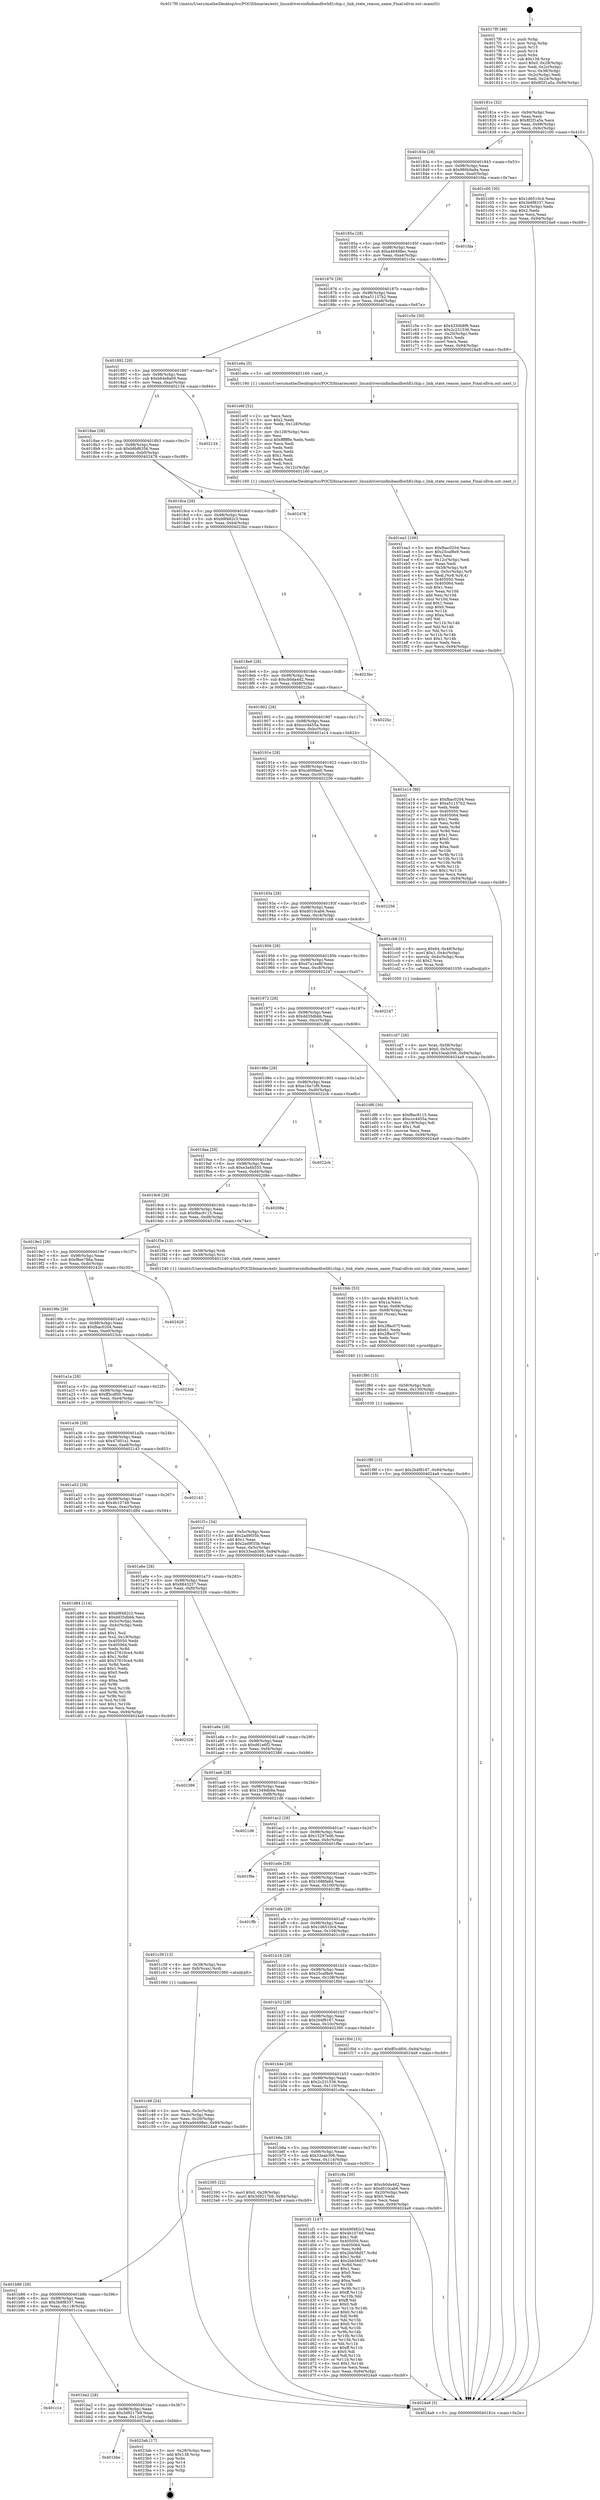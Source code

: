 digraph "0x4017f0" {
  label = "0x4017f0 (/mnt/c/Users/mathe/Desktop/tcc/POCII/binaries/extr_linuxdriversinfinibandhwhfi1chip.c_link_state_reason_name_Final-ollvm.out::main(0))"
  labelloc = "t"
  node[shape=record]

  Entry [label="",width=0.3,height=0.3,shape=circle,fillcolor=black,style=filled]
  "0x40181e" [label="{
     0x40181e [32]\l
     | [instrs]\l
     &nbsp;&nbsp;0x40181e \<+6\>: mov -0x94(%rbp),%eax\l
     &nbsp;&nbsp;0x401824 \<+2\>: mov %eax,%ecx\l
     &nbsp;&nbsp;0x401826 \<+6\>: sub $0x8f2f1a5a,%ecx\l
     &nbsp;&nbsp;0x40182c \<+6\>: mov %eax,-0x98(%rbp)\l
     &nbsp;&nbsp;0x401832 \<+6\>: mov %ecx,-0x9c(%rbp)\l
     &nbsp;&nbsp;0x401838 \<+6\>: je 0000000000401c00 \<main+0x410\>\l
  }"]
  "0x401c00" [label="{
     0x401c00 [30]\l
     | [instrs]\l
     &nbsp;&nbsp;0x401c00 \<+5\>: mov $0x1d6510c4,%eax\l
     &nbsp;&nbsp;0x401c05 \<+5\>: mov $0x3b6f8337,%ecx\l
     &nbsp;&nbsp;0x401c0a \<+3\>: mov -0x24(%rbp),%edx\l
     &nbsp;&nbsp;0x401c0d \<+3\>: cmp $0x2,%edx\l
     &nbsp;&nbsp;0x401c10 \<+3\>: cmovne %ecx,%eax\l
     &nbsp;&nbsp;0x401c13 \<+6\>: mov %eax,-0x94(%rbp)\l
     &nbsp;&nbsp;0x401c19 \<+5\>: jmp 00000000004024a9 \<main+0xcb9\>\l
  }"]
  "0x40183e" [label="{
     0x40183e [28]\l
     | [instrs]\l
     &nbsp;&nbsp;0x40183e \<+5\>: jmp 0000000000401843 \<main+0x53\>\l
     &nbsp;&nbsp;0x401843 \<+6\>: mov -0x98(%rbp),%eax\l
     &nbsp;&nbsp;0x401849 \<+5\>: sub $0x980b9a9a,%eax\l
     &nbsp;&nbsp;0x40184e \<+6\>: mov %eax,-0xa0(%rbp)\l
     &nbsp;&nbsp;0x401854 \<+6\>: je 0000000000401fda \<main+0x7ea\>\l
  }"]
  "0x4024a9" [label="{
     0x4024a9 [5]\l
     | [instrs]\l
     &nbsp;&nbsp;0x4024a9 \<+5\>: jmp 000000000040181e \<main+0x2e\>\l
  }"]
  "0x4017f0" [label="{
     0x4017f0 [46]\l
     | [instrs]\l
     &nbsp;&nbsp;0x4017f0 \<+1\>: push %rbp\l
     &nbsp;&nbsp;0x4017f1 \<+3\>: mov %rsp,%rbp\l
     &nbsp;&nbsp;0x4017f4 \<+2\>: push %r15\l
     &nbsp;&nbsp;0x4017f6 \<+2\>: push %r14\l
     &nbsp;&nbsp;0x4017f8 \<+1\>: push %rbx\l
     &nbsp;&nbsp;0x4017f9 \<+7\>: sub $0x138,%rsp\l
     &nbsp;&nbsp;0x401800 \<+7\>: movl $0x0,-0x28(%rbp)\l
     &nbsp;&nbsp;0x401807 \<+3\>: mov %edi,-0x2c(%rbp)\l
     &nbsp;&nbsp;0x40180a \<+4\>: mov %rsi,-0x38(%rbp)\l
     &nbsp;&nbsp;0x40180e \<+3\>: mov -0x2c(%rbp),%edi\l
     &nbsp;&nbsp;0x401811 \<+3\>: mov %edi,-0x24(%rbp)\l
     &nbsp;&nbsp;0x401814 \<+10\>: movl $0x8f2f1a5a,-0x94(%rbp)\l
  }"]
  Exit [label="",width=0.3,height=0.3,shape=circle,fillcolor=black,style=filled,peripheries=2]
  "0x401fda" [label="{
     0x401fda\l
  }", style=dashed]
  "0x40185a" [label="{
     0x40185a [28]\l
     | [instrs]\l
     &nbsp;&nbsp;0x40185a \<+5\>: jmp 000000000040185f \<main+0x6f\>\l
     &nbsp;&nbsp;0x40185f \<+6\>: mov -0x98(%rbp),%eax\l
     &nbsp;&nbsp;0x401865 \<+5\>: sub $0xa46498ec,%eax\l
     &nbsp;&nbsp;0x40186a \<+6\>: mov %eax,-0xa4(%rbp)\l
     &nbsp;&nbsp;0x401870 \<+6\>: je 0000000000401c5e \<main+0x46e\>\l
  }"]
  "0x401bbe" [label="{
     0x401bbe\l
  }", style=dashed]
  "0x401c5e" [label="{
     0x401c5e [30]\l
     | [instrs]\l
     &nbsp;&nbsp;0x401c5e \<+5\>: mov $0x4330b8f9,%eax\l
     &nbsp;&nbsp;0x401c63 \<+5\>: mov $0x2c231536,%ecx\l
     &nbsp;&nbsp;0x401c68 \<+3\>: mov -0x20(%rbp),%edx\l
     &nbsp;&nbsp;0x401c6b \<+3\>: cmp $0x1,%edx\l
     &nbsp;&nbsp;0x401c6e \<+3\>: cmovl %ecx,%eax\l
     &nbsp;&nbsp;0x401c71 \<+6\>: mov %eax,-0x94(%rbp)\l
     &nbsp;&nbsp;0x401c77 \<+5\>: jmp 00000000004024a9 \<main+0xcb9\>\l
  }"]
  "0x401876" [label="{
     0x401876 [28]\l
     | [instrs]\l
     &nbsp;&nbsp;0x401876 \<+5\>: jmp 000000000040187b \<main+0x8b\>\l
     &nbsp;&nbsp;0x40187b \<+6\>: mov -0x98(%rbp),%eax\l
     &nbsp;&nbsp;0x401881 \<+5\>: sub $0xa51157b2,%eax\l
     &nbsp;&nbsp;0x401886 \<+6\>: mov %eax,-0xa8(%rbp)\l
     &nbsp;&nbsp;0x40188c \<+6\>: je 0000000000401e6a \<main+0x67a\>\l
  }"]
  "0x4023ab" [label="{
     0x4023ab [17]\l
     | [instrs]\l
     &nbsp;&nbsp;0x4023ab \<+3\>: mov -0x28(%rbp),%eax\l
     &nbsp;&nbsp;0x4023ae \<+7\>: add $0x138,%rsp\l
     &nbsp;&nbsp;0x4023b5 \<+1\>: pop %rbx\l
     &nbsp;&nbsp;0x4023b6 \<+2\>: pop %r14\l
     &nbsp;&nbsp;0x4023b8 \<+2\>: pop %r15\l
     &nbsp;&nbsp;0x4023ba \<+1\>: pop %rbp\l
     &nbsp;&nbsp;0x4023bb \<+1\>: ret\l
  }"]
  "0x401e6a" [label="{
     0x401e6a [5]\l
     | [instrs]\l
     &nbsp;&nbsp;0x401e6a \<+5\>: call 0000000000401160 \<next_i\>\l
     | [calls]\l
     &nbsp;&nbsp;0x401160 \{1\} (/mnt/c/Users/mathe/Desktop/tcc/POCII/binaries/extr_linuxdriversinfinibandhwhfi1chip.c_link_state_reason_name_Final-ollvm.out::next_i)\l
  }"]
  "0x401892" [label="{
     0x401892 [28]\l
     | [instrs]\l
     &nbsp;&nbsp;0x401892 \<+5\>: jmp 0000000000401897 \<main+0xa7\>\l
     &nbsp;&nbsp;0x401897 \<+6\>: mov -0x98(%rbp),%eax\l
     &nbsp;&nbsp;0x40189d \<+5\>: sub $0xb84e8a09,%eax\l
     &nbsp;&nbsp;0x4018a2 \<+6\>: mov %eax,-0xac(%rbp)\l
     &nbsp;&nbsp;0x4018a8 \<+6\>: je 0000000000402134 \<main+0x944\>\l
  }"]
  "0x401ba2" [label="{
     0x401ba2 [28]\l
     | [instrs]\l
     &nbsp;&nbsp;0x401ba2 \<+5\>: jmp 0000000000401ba7 \<main+0x3b7\>\l
     &nbsp;&nbsp;0x401ba7 \<+6\>: mov -0x98(%rbp),%eax\l
     &nbsp;&nbsp;0x401bad \<+5\>: sub $0x3d9217b9,%eax\l
     &nbsp;&nbsp;0x401bb2 \<+6\>: mov %eax,-0x11c(%rbp)\l
     &nbsp;&nbsp;0x401bb8 \<+6\>: je 00000000004023ab \<main+0xbbb\>\l
  }"]
  "0x402134" [label="{
     0x402134\l
  }", style=dashed]
  "0x4018ae" [label="{
     0x4018ae [28]\l
     | [instrs]\l
     &nbsp;&nbsp;0x4018ae \<+5\>: jmp 00000000004018b3 \<main+0xc3\>\l
     &nbsp;&nbsp;0x4018b3 \<+6\>: mov -0x98(%rbp),%eax\l
     &nbsp;&nbsp;0x4018b9 \<+5\>: sub $0xb8bf6356,%eax\l
     &nbsp;&nbsp;0x4018be \<+6\>: mov %eax,-0xb0(%rbp)\l
     &nbsp;&nbsp;0x4018c4 \<+6\>: je 0000000000402478 \<main+0xc88\>\l
  }"]
  "0x401c1e" [label="{
     0x401c1e\l
  }", style=dashed]
  "0x402478" [label="{
     0x402478\l
  }", style=dashed]
  "0x4018ca" [label="{
     0x4018ca [28]\l
     | [instrs]\l
     &nbsp;&nbsp;0x4018ca \<+5\>: jmp 00000000004018cf \<main+0xdf\>\l
     &nbsp;&nbsp;0x4018cf \<+6\>: mov -0x98(%rbp),%eax\l
     &nbsp;&nbsp;0x4018d5 \<+5\>: sub $0xb9f482c3,%eax\l
     &nbsp;&nbsp;0x4018da \<+6\>: mov %eax,-0xb4(%rbp)\l
     &nbsp;&nbsp;0x4018e0 \<+6\>: je 00000000004023bc \<main+0xbcc\>\l
  }"]
  "0x401f8f" [label="{
     0x401f8f [15]\l
     | [instrs]\l
     &nbsp;&nbsp;0x401f8f \<+10\>: movl $0x2b4f9167,-0x94(%rbp)\l
     &nbsp;&nbsp;0x401f99 \<+5\>: jmp 00000000004024a9 \<main+0xcb9\>\l
  }"]
  "0x4023bc" [label="{
     0x4023bc\l
  }", style=dashed]
  "0x4018e6" [label="{
     0x4018e6 [28]\l
     | [instrs]\l
     &nbsp;&nbsp;0x4018e6 \<+5\>: jmp 00000000004018eb \<main+0xfb\>\l
     &nbsp;&nbsp;0x4018eb \<+6\>: mov -0x98(%rbp),%eax\l
     &nbsp;&nbsp;0x4018f1 \<+5\>: sub $0xcb0da4d2,%eax\l
     &nbsp;&nbsp;0x4018f6 \<+6\>: mov %eax,-0xb8(%rbp)\l
     &nbsp;&nbsp;0x4018fc \<+6\>: je 00000000004022bc \<main+0xacc\>\l
  }"]
  "0x401f80" [label="{
     0x401f80 [15]\l
     | [instrs]\l
     &nbsp;&nbsp;0x401f80 \<+4\>: mov -0x58(%rbp),%rdi\l
     &nbsp;&nbsp;0x401f84 \<+6\>: mov %eax,-0x130(%rbp)\l
     &nbsp;&nbsp;0x401f8a \<+5\>: call 0000000000401030 \<free@plt\>\l
     | [calls]\l
     &nbsp;&nbsp;0x401030 \{1\} (unknown)\l
  }"]
  "0x4022bc" [label="{
     0x4022bc\l
  }", style=dashed]
  "0x401902" [label="{
     0x401902 [28]\l
     | [instrs]\l
     &nbsp;&nbsp;0x401902 \<+5\>: jmp 0000000000401907 \<main+0x117\>\l
     &nbsp;&nbsp;0x401907 \<+6\>: mov -0x98(%rbp),%eax\l
     &nbsp;&nbsp;0x40190d \<+5\>: sub $0xccc4455a,%eax\l
     &nbsp;&nbsp;0x401912 \<+6\>: mov %eax,-0xbc(%rbp)\l
     &nbsp;&nbsp;0x401918 \<+6\>: je 0000000000401e14 \<main+0x624\>\l
  }"]
  "0x401f4b" [label="{
     0x401f4b [53]\l
     | [instrs]\l
     &nbsp;&nbsp;0x401f4b \<+10\>: movabs $0x40311e,%rdi\l
     &nbsp;&nbsp;0x401f55 \<+5\>: mov $0x1a,%ecx\l
     &nbsp;&nbsp;0x401f5a \<+4\>: mov %rax,-0x68(%rbp)\l
     &nbsp;&nbsp;0x401f5e \<+4\>: mov -0x68(%rbp),%rax\l
     &nbsp;&nbsp;0x401f62 \<+3\>: movsbl (%rax),%eax\l
     &nbsp;&nbsp;0x401f65 \<+1\>: cltd\l
     &nbsp;&nbsp;0x401f66 \<+2\>: idiv %ecx\l
     &nbsp;&nbsp;0x401f68 \<+6\>: add $0x2ffac07f,%edx\l
     &nbsp;&nbsp;0x401f6e \<+3\>: add $0x61,%edx\l
     &nbsp;&nbsp;0x401f71 \<+6\>: sub $0x2ffac07f,%edx\l
     &nbsp;&nbsp;0x401f77 \<+2\>: mov %edx,%esi\l
     &nbsp;&nbsp;0x401f79 \<+2\>: mov $0x0,%al\l
     &nbsp;&nbsp;0x401f7b \<+5\>: call 0000000000401040 \<printf@plt\>\l
     | [calls]\l
     &nbsp;&nbsp;0x401040 \{1\} (unknown)\l
  }"]
  "0x401e14" [label="{
     0x401e14 [86]\l
     | [instrs]\l
     &nbsp;&nbsp;0x401e14 \<+5\>: mov $0xfbac0204,%eax\l
     &nbsp;&nbsp;0x401e19 \<+5\>: mov $0xa51157b2,%ecx\l
     &nbsp;&nbsp;0x401e1e \<+2\>: xor %edx,%edx\l
     &nbsp;&nbsp;0x401e20 \<+7\>: mov 0x405050,%esi\l
     &nbsp;&nbsp;0x401e27 \<+7\>: mov 0x405064,%edi\l
     &nbsp;&nbsp;0x401e2e \<+3\>: sub $0x1,%edx\l
     &nbsp;&nbsp;0x401e31 \<+3\>: mov %esi,%r8d\l
     &nbsp;&nbsp;0x401e34 \<+3\>: add %edx,%r8d\l
     &nbsp;&nbsp;0x401e37 \<+4\>: imul %r8d,%esi\l
     &nbsp;&nbsp;0x401e3b \<+3\>: and $0x1,%esi\l
     &nbsp;&nbsp;0x401e3e \<+3\>: cmp $0x0,%esi\l
     &nbsp;&nbsp;0x401e41 \<+4\>: sete %r9b\l
     &nbsp;&nbsp;0x401e45 \<+3\>: cmp $0xa,%edi\l
     &nbsp;&nbsp;0x401e48 \<+4\>: setl %r10b\l
     &nbsp;&nbsp;0x401e4c \<+3\>: mov %r9b,%r11b\l
     &nbsp;&nbsp;0x401e4f \<+3\>: and %r10b,%r11b\l
     &nbsp;&nbsp;0x401e52 \<+3\>: xor %r10b,%r9b\l
     &nbsp;&nbsp;0x401e55 \<+3\>: or %r9b,%r11b\l
     &nbsp;&nbsp;0x401e58 \<+4\>: test $0x1,%r11b\l
     &nbsp;&nbsp;0x401e5c \<+3\>: cmovne %ecx,%eax\l
     &nbsp;&nbsp;0x401e5f \<+6\>: mov %eax,-0x94(%rbp)\l
     &nbsp;&nbsp;0x401e65 \<+5\>: jmp 00000000004024a9 \<main+0xcb9\>\l
  }"]
  "0x40191e" [label="{
     0x40191e [28]\l
     | [instrs]\l
     &nbsp;&nbsp;0x40191e \<+5\>: jmp 0000000000401923 \<main+0x133\>\l
     &nbsp;&nbsp;0x401923 \<+6\>: mov -0x98(%rbp),%eax\l
     &nbsp;&nbsp;0x401929 \<+5\>: sub $0xcd09fae0,%eax\l
     &nbsp;&nbsp;0x40192e \<+6\>: mov %eax,-0xc0(%rbp)\l
     &nbsp;&nbsp;0x401934 \<+6\>: je 0000000000402256 \<main+0xa66\>\l
  }"]
  "0x401ea3" [label="{
     0x401ea3 [106]\l
     | [instrs]\l
     &nbsp;&nbsp;0x401ea3 \<+5\>: mov $0xfbac0204,%ecx\l
     &nbsp;&nbsp;0x401ea8 \<+5\>: mov $0x25caf8e9,%edx\l
     &nbsp;&nbsp;0x401ead \<+2\>: xor %esi,%esi\l
     &nbsp;&nbsp;0x401eaf \<+6\>: mov -0x12c(%rbp),%edi\l
     &nbsp;&nbsp;0x401eb5 \<+3\>: imul %eax,%edi\l
     &nbsp;&nbsp;0x401eb8 \<+4\>: mov -0x58(%rbp),%r8\l
     &nbsp;&nbsp;0x401ebc \<+4\>: movslq -0x5c(%rbp),%r9\l
     &nbsp;&nbsp;0x401ec0 \<+4\>: mov %edi,(%r8,%r9,4)\l
     &nbsp;&nbsp;0x401ec4 \<+7\>: mov 0x405050,%eax\l
     &nbsp;&nbsp;0x401ecb \<+7\>: mov 0x405064,%edi\l
     &nbsp;&nbsp;0x401ed2 \<+3\>: sub $0x1,%esi\l
     &nbsp;&nbsp;0x401ed5 \<+3\>: mov %eax,%r10d\l
     &nbsp;&nbsp;0x401ed8 \<+3\>: add %esi,%r10d\l
     &nbsp;&nbsp;0x401edb \<+4\>: imul %r10d,%eax\l
     &nbsp;&nbsp;0x401edf \<+3\>: and $0x1,%eax\l
     &nbsp;&nbsp;0x401ee2 \<+3\>: cmp $0x0,%eax\l
     &nbsp;&nbsp;0x401ee5 \<+4\>: sete %r11b\l
     &nbsp;&nbsp;0x401ee9 \<+3\>: cmp $0xa,%edi\l
     &nbsp;&nbsp;0x401eec \<+3\>: setl %bl\l
     &nbsp;&nbsp;0x401eef \<+3\>: mov %r11b,%r14b\l
     &nbsp;&nbsp;0x401ef2 \<+3\>: and %bl,%r14b\l
     &nbsp;&nbsp;0x401ef5 \<+3\>: xor %bl,%r11b\l
     &nbsp;&nbsp;0x401ef8 \<+3\>: or %r11b,%r14b\l
     &nbsp;&nbsp;0x401efb \<+4\>: test $0x1,%r14b\l
     &nbsp;&nbsp;0x401eff \<+3\>: cmovne %edx,%ecx\l
     &nbsp;&nbsp;0x401f02 \<+6\>: mov %ecx,-0x94(%rbp)\l
     &nbsp;&nbsp;0x401f08 \<+5\>: jmp 00000000004024a9 \<main+0xcb9\>\l
  }"]
  "0x402256" [label="{
     0x402256\l
  }", style=dashed]
  "0x40193a" [label="{
     0x40193a [28]\l
     | [instrs]\l
     &nbsp;&nbsp;0x40193a \<+5\>: jmp 000000000040193f \<main+0x14f\>\l
     &nbsp;&nbsp;0x40193f \<+6\>: mov -0x98(%rbp),%eax\l
     &nbsp;&nbsp;0x401945 \<+5\>: sub $0xd010cab6,%eax\l
     &nbsp;&nbsp;0x40194a \<+6\>: mov %eax,-0xc4(%rbp)\l
     &nbsp;&nbsp;0x401950 \<+6\>: je 0000000000401cb8 \<main+0x4c8\>\l
  }"]
  "0x401e6f" [label="{
     0x401e6f [52]\l
     | [instrs]\l
     &nbsp;&nbsp;0x401e6f \<+2\>: xor %ecx,%ecx\l
     &nbsp;&nbsp;0x401e71 \<+5\>: mov $0x2,%edx\l
     &nbsp;&nbsp;0x401e76 \<+6\>: mov %edx,-0x128(%rbp)\l
     &nbsp;&nbsp;0x401e7c \<+1\>: cltd\l
     &nbsp;&nbsp;0x401e7d \<+6\>: mov -0x128(%rbp),%esi\l
     &nbsp;&nbsp;0x401e83 \<+2\>: idiv %esi\l
     &nbsp;&nbsp;0x401e85 \<+6\>: imul $0xfffffffe,%edx,%edx\l
     &nbsp;&nbsp;0x401e8b \<+2\>: mov %ecx,%edi\l
     &nbsp;&nbsp;0x401e8d \<+2\>: sub %edx,%edi\l
     &nbsp;&nbsp;0x401e8f \<+2\>: mov %ecx,%edx\l
     &nbsp;&nbsp;0x401e91 \<+3\>: sub $0x1,%edx\l
     &nbsp;&nbsp;0x401e94 \<+2\>: add %edx,%edi\l
     &nbsp;&nbsp;0x401e96 \<+2\>: sub %edi,%ecx\l
     &nbsp;&nbsp;0x401e98 \<+6\>: mov %ecx,-0x12c(%rbp)\l
     &nbsp;&nbsp;0x401e9e \<+5\>: call 0000000000401160 \<next_i\>\l
     | [calls]\l
     &nbsp;&nbsp;0x401160 \{1\} (/mnt/c/Users/mathe/Desktop/tcc/POCII/binaries/extr_linuxdriversinfinibandhwhfi1chip.c_link_state_reason_name_Final-ollvm.out::next_i)\l
  }"]
  "0x401cb8" [label="{
     0x401cb8 [31]\l
     | [instrs]\l
     &nbsp;&nbsp;0x401cb8 \<+8\>: movq $0x64,-0x48(%rbp)\l
     &nbsp;&nbsp;0x401cc0 \<+7\>: movl $0x1,-0x4c(%rbp)\l
     &nbsp;&nbsp;0x401cc7 \<+4\>: movslq -0x4c(%rbp),%rax\l
     &nbsp;&nbsp;0x401ccb \<+4\>: shl $0x2,%rax\l
     &nbsp;&nbsp;0x401ccf \<+3\>: mov %rax,%rdi\l
     &nbsp;&nbsp;0x401cd2 \<+5\>: call 0000000000401050 \<malloc@plt\>\l
     | [calls]\l
     &nbsp;&nbsp;0x401050 \{1\} (unknown)\l
  }"]
  "0x401956" [label="{
     0x401956 [28]\l
     | [instrs]\l
     &nbsp;&nbsp;0x401956 \<+5\>: jmp 000000000040195b \<main+0x16b\>\l
     &nbsp;&nbsp;0x40195b \<+6\>: mov -0x98(%rbp),%eax\l
     &nbsp;&nbsp;0x401961 \<+5\>: sub $0xd7a1ee8f,%eax\l
     &nbsp;&nbsp;0x401966 \<+6\>: mov %eax,-0xc8(%rbp)\l
     &nbsp;&nbsp;0x40196c \<+6\>: je 0000000000402247 \<main+0xa57\>\l
  }"]
  "0x401b86" [label="{
     0x401b86 [28]\l
     | [instrs]\l
     &nbsp;&nbsp;0x401b86 \<+5\>: jmp 0000000000401b8b \<main+0x39b\>\l
     &nbsp;&nbsp;0x401b8b \<+6\>: mov -0x98(%rbp),%eax\l
     &nbsp;&nbsp;0x401b91 \<+5\>: sub $0x3b6f8337,%eax\l
     &nbsp;&nbsp;0x401b96 \<+6\>: mov %eax,-0x118(%rbp)\l
     &nbsp;&nbsp;0x401b9c \<+6\>: je 0000000000401c1e \<main+0x42e\>\l
  }"]
  "0x402247" [label="{
     0x402247\l
  }", style=dashed]
  "0x401972" [label="{
     0x401972 [28]\l
     | [instrs]\l
     &nbsp;&nbsp;0x401972 \<+5\>: jmp 0000000000401977 \<main+0x187\>\l
     &nbsp;&nbsp;0x401977 \<+6\>: mov -0x98(%rbp),%eax\l
     &nbsp;&nbsp;0x40197d \<+5\>: sub $0xdd35dbbb,%eax\l
     &nbsp;&nbsp;0x401982 \<+6\>: mov %eax,-0xcc(%rbp)\l
     &nbsp;&nbsp;0x401988 \<+6\>: je 0000000000401df6 \<main+0x606\>\l
  }"]
  "0x401cf1" [label="{
     0x401cf1 [147]\l
     | [instrs]\l
     &nbsp;&nbsp;0x401cf1 \<+5\>: mov $0xb9f482c3,%eax\l
     &nbsp;&nbsp;0x401cf6 \<+5\>: mov $0x4b10749,%ecx\l
     &nbsp;&nbsp;0x401cfb \<+2\>: mov $0x1,%dl\l
     &nbsp;&nbsp;0x401cfd \<+7\>: mov 0x405050,%esi\l
     &nbsp;&nbsp;0x401d04 \<+7\>: mov 0x405064,%edi\l
     &nbsp;&nbsp;0x401d0b \<+3\>: mov %esi,%r8d\l
     &nbsp;&nbsp;0x401d0e \<+7\>: sub $0x2bb58d57,%r8d\l
     &nbsp;&nbsp;0x401d15 \<+4\>: sub $0x1,%r8d\l
     &nbsp;&nbsp;0x401d19 \<+7\>: add $0x2bb58d57,%r8d\l
     &nbsp;&nbsp;0x401d20 \<+4\>: imul %r8d,%esi\l
     &nbsp;&nbsp;0x401d24 \<+3\>: and $0x1,%esi\l
     &nbsp;&nbsp;0x401d27 \<+3\>: cmp $0x0,%esi\l
     &nbsp;&nbsp;0x401d2a \<+4\>: sete %r9b\l
     &nbsp;&nbsp;0x401d2e \<+3\>: cmp $0xa,%edi\l
     &nbsp;&nbsp;0x401d31 \<+4\>: setl %r10b\l
     &nbsp;&nbsp;0x401d35 \<+3\>: mov %r9b,%r11b\l
     &nbsp;&nbsp;0x401d38 \<+4\>: xor $0xff,%r11b\l
     &nbsp;&nbsp;0x401d3c \<+3\>: mov %r10b,%bl\l
     &nbsp;&nbsp;0x401d3f \<+3\>: xor $0xff,%bl\l
     &nbsp;&nbsp;0x401d42 \<+3\>: xor $0x0,%dl\l
     &nbsp;&nbsp;0x401d45 \<+3\>: mov %r11b,%r14b\l
     &nbsp;&nbsp;0x401d48 \<+4\>: and $0x0,%r14b\l
     &nbsp;&nbsp;0x401d4c \<+3\>: and %dl,%r9b\l
     &nbsp;&nbsp;0x401d4f \<+3\>: mov %bl,%r15b\l
     &nbsp;&nbsp;0x401d52 \<+4\>: and $0x0,%r15b\l
     &nbsp;&nbsp;0x401d56 \<+3\>: and %dl,%r10b\l
     &nbsp;&nbsp;0x401d59 \<+3\>: or %r9b,%r14b\l
     &nbsp;&nbsp;0x401d5c \<+3\>: or %r10b,%r15b\l
     &nbsp;&nbsp;0x401d5f \<+3\>: xor %r15b,%r14b\l
     &nbsp;&nbsp;0x401d62 \<+3\>: or %bl,%r11b\l
     &nbsp;&nbsp;0x401d65 \<+4\>: xor $0xff,%r11b\l
     &nbsp;&nbsp;0x401d69 \<+3\>: or $0x0,%dl\l
     &nbsp;&nbsp;0x401d6c \<+3\>: and %dl,%r11b\l
     &nbsp;&nbsp;0x401d6f \<+3\>: or %r11b,%r14b\l
     &nbsp;&nbsp;0x401d72 \<+4\>: test $0x1,%r14b\l
     &nbsp;&nbsp;0x401d76 \<+3\>: cmovne %ecx,%eax\l
     &nbsp;&nbsp;0x401d79 \<+6\>: mov %eax,-0x94(%rbp)\l
     &nbsp;&nbsp;0x401d7f \<+5\>: jmp 00000000004024a9 \<main+0xcb9\>\l
  }"]
  "0x401df6" [label="{
     0x401df6 [30]\l
     | [instrs]\l
     &nbsp;&nbsp;0x401df6 \<+5\>: mov $0xf8ac9115,%eax\l
     &nbsp;&nbsp;0x401dfb \<+5\>: mov $0xccc4455a,%ecx\l
     &nbsp;&nbsp;0x401e00 \<+3\>: mov -0x19(%rbp),%dl\l
     &nbsp;&nbsp;0x401e03 \<+3\>: test $0x1,%dl\l
     &nbsp;&nbsp;0x401e06 \<+3\>: cmovne %ecx,%eax\l
     &nbsp;&nbsp;0x401e09 \<+6\>: mov %eax,-0x94(%rbp)\l
     &nbsp;&nbsp;0x401e0f \<+5\>: jmp 00000000004024a9 \<main+0xcb9\>\l
  }"]
  "0x40198e" [label="{
     0x40198e [28]\l
     | [instrs]\l
     &nbsp;&nbsp;0x40198e \<+5\>: jmp 0000000000401993 \<main+0x1a3\>\l
     &nbsp;&nbsp;0x401993 \<+6\>: mov -0x98(%rbp),%eax\l
     &nbsp;&nbsp;0x401999 \<+5\>: sub $0xe16a7cf9,%eax\l
     &nbsp;&nbsp;0x40199e \<+6\>: mov %eax,-0xd0(%rbp)\l
     &nbsp;&nbsp;0x4019a4 \<+6\>: je 00000000004022cb \<main+0xadb\>\l
  }"]
  "0x401cd7" [label="{
     0x401cd7 [26]\l
     | [instrs]\l
     &nbsp;&nbsp;0x401cd7 \<+4\>: mov %rax,-0x58(%rbp)\l
     &nbsp;&nbsp;0x401cdb \<+7\>: movl $0x0,-0x5c(%rbp)\l
     &nbsp;&nbsp;0x401ce2 \<+10\>: movl $0x33eab306,-0x94(%rbp)\l
     &nbsp;&nbsp;0x401cec \<+5\>: jmp 00000000004024a9 \<main+0xcb9\>\l
  }"]
  "0x4022cb" [label="{
     0x4022cb\l
  }", style=dashed]
  "0x4019aa" [label="{
     0x4019aa [28]\l
     | [instrs]\l
     &nbsp;&nbsp;0x4019aa \<+5\>: jmp 00000000004019af \<main+0x1bf\>\l
     &nbsp;&nbsp;0x4019af \<+6\>: mov -0x98(%rbp),%eax\l
     &nbsp;&nbsp;0x4019b5 \<+5\>: sub $0xe3a4b555,%eax\l
     &nbsp;&nbsp;0x4019ba \<+6\>: mov %eax,-0xd4(%rbp)\l
     &nbsp;&nbsp;0x4019c0 \<+6\>: je 000000000040208e \<main+0x89e\>\l
  }"]
  "0x401b6a" [label="{
     0x401b6a [28]\l
     | [instrs]\l
     &nbsp;&nbsp;0x401b6a \<+5\>: jmp 0000000000401b6f \<main+0x37f\>\l
     &nbsp;&nbsp;0x401b6f \<+6\>: mov -0x98(%rbp),%eax\l
     &nbsp;&nbsp;0x401b75 \<+5\>: sub $0x33eab306,%eax\l
     &nbsp;&nbsp;0x401b7a \<+6\>: mov %eax,-0x114(%rbp)\l
     &nbsp;&nbsp;0x401b80 \<+6\>: je 0000000000401cf1 \<main+0x501\>\l
  }"]
  "0x40208e" [label="{
     0x40208e\l
  }", style=dashed]
  "0x4019c6" [label="{
     0x4019c6 [28]\l
     | [instrs]\l
     &nbsp;&nbsp;0x4019c6 \<+5\>: jmp 00000000004019cb \<main+0x1db\>\l
     &nbsp;&nbsp;0x4019cb \<+6\>: mov -0x98(%rbp),%eax\l
     &nbsp;&nbsp;0x4019d1 \<+5\>: sub $0xf8ac9115,%eax\l
     &nbsp;&nbsp;0x4019d6 \<+6\>: mov %eax,-0xd8(%rbp)\l
     &nbsp;&nbsp;0x4019dc \<+6\>: je 0000000000401f3e \<main+0x74e\>\l
  }"]
  "0x401c9a" [label="{
     0x401c9a [30]\l
     | [instrs]\l
     &nbsp;&nbsp;0x401c9a \<+5\>: mov $0xcb0da4d2,%eax\l
     &nbsp;&nbsp;0x401c9f \<+5\>: mov $0xd010cab6,%ecx\l
     &nbsp;&nbsp;0x401ca4 \<+3\>: mov -0x20(%rbp),%edx\l
     &nbsp;&nbsp;0x401ca7 \<+3\>: cmp $0x0,%edx\l
     &nbsp;&nbsp;0x401caa \<+3\>: cmove %ecx,%eax\l
     &nbsp;&nbsp;0x401cad \<+6\>: mov %eax,-0x94(%rbp)\l
     &nbsp;&nbsp;0x401cb3 \<+5\>: jmp 00000000004024a9 \<main+0xcb9\>\l
  }"]
  "0x401f3e" [label="{
     0x401f3e [13]\l
     | [instrs]\l
     &nbsp;&nbsp;0x401f3e \<+4\>: mov -0x58(%rbp),%rdi\l
     &nbsp;&nbsp;0x401f42 \<+4\>: mov -0x48(%rbp),%rsi\l
     &nbsp;&nbsp;0x401f46 \<+5\>: call 0000000000401240 \<link_state_reason_name\>\l
     | [calls]\l
     &nbsp;&nbsp;0x401240 \{1\} (/mnt/c/Users/mathe/Desktop/tcc/POCII/binaries/extr_linuxdriversinfinibandhwhfi1chip.c_link_state_reason_name_Final-ollvm.out::link_state_reason_name)\l
  }"]
  "0x4019e2" [label="{
     0x4019e2 [28]\l
     | [instrs]\l
     &nbsp;&nbsp;0x4019e2 \<+5\>: jmp 00000000004019e7 \<main+0x1f7\>\l
     &nbsp;&nbsp;0x4019e7 \<+6\>: mov -0x98(%rbp),%eax\l
     &nbsp;&nbsp;0x4019ed \<+5\>: sub $0xf8ee786a,%eax\l
     &nbsp;&nbsp;0x4019f2 \<+6\>: mov %eax,-0xdc(%rbp)\l
     &nbsp;&nbsp;0x4019f8 \<+6\>: je 0000000000402420 \<main+0xc30\>\l
  }"]
  "0x401b4e" [label="{
     0x401b4e [28]\l
     | [instrs]\l
     &nbsp;&nbsp;0x401b4e \<+5\>: jmp 0000000000401b53 \<main+0x363\>\l
     &nbsp;&nbsp;0x401b53 \<+6\>: mov -0x98(%rbp),%eax\l
     &nbsp;&nbsp;0x401b59 \<+5\>: sub $0x2c231536,%eax\l
     &nbsp;&nbsp;0x401b5e \<+6\>: mov %eax,-0x110(%rbp)\l
     &nbsp;&nbsp;0x401b64 \<+6\>: je 0000000000401c9a \<main+0x4aa\>\l
  }"]
  "0x402420" [label="{
     0x402420\l
  }", style=dashed]
  "0x4019fe" [label="{
     0x4019fe [28]\l
     | [instrs]\l
     &nbsp;&nbsp;0x4019fe \<+5\>: jmp 0000000000401a03 \<main+0x213\>\l
     &nbsp;&nbsp;0x401a03 \<+6\>: mov -0x98(%rbp),%eax\l
     &nbsp;&nbsp;0x401a09 \<+5\>: sub $0xfbac0204,%eax\l
     &nbsp;&nbsp;0x401a0e \<+6\>: mov %eax,-0xe0(%rbp)\l
     &nbsp;&nbsp;0x401a14 \<+6\>: je 00000000004023cb \<main+0xbdb\>\l
  }"]
  "0x402395" [label="{
     0x402395 [22]\l
     | [instrs]\l
     &nbsp;&nbsp;0x402395 \<+7\>: movl $0x0,-0x28(%rbp)\l
     &nbsp;&nbsp;0x40239c \<+10\>: movl $0x3d9217b9,-0x94(%rbp)\l
     &nbsp;&nbsp;0x4023a6 \<+5\>: jmp 00000000004024a9 \<main+0xcb9\>\l
  }"]
  "0x4023cb" [label="{
     0x4023cb\l
  }", style=dashed]
  "0x401a1a" [label="{
     0x401a1a [28]\l
     | [instrs]\l
     &nbsp;&nbsp;0x401a1a \<+5\>: jmp 0000000000401a1f \<main+0x22f\>\l
     &nbsp;&nbsp;0x401a1f \<+6\>: mov -0x98(%rbp),%eax\l
     &nbsp;&nbsp;0x401a25 \<+5\>: sub $0xff3cdf00,%eax\l
     &nbsp;&nbsp;0x401a2a \<+6\>: mov %eax,-0xe4(%rbp)\l
     &nbsp;&nbsp;0x401a30 \<+6\>: je 0000000000401f1c \<main+0x72c\>\l
  }"]
  "0x401b32" [label="{
     0x401b32 [28]\l
     | [instrs]\l
     &nbsp;&nbsp;0x401b32 \<+5\>: jmp 0000000000401b37 \<main+0x347\>\l
     &nbsp;&nbsp;0x401b37 \<+6\>: mov -0x98(%rbp),%eax\l
     &nbsp;&nbsp;0x401b3d \<+5\>: sub $0x2b4f9167,%eax\l
     &nbsp;&nbsp;0x401b42 \<+6\>: mov %eax,-0x10c(%rbp)\l
     &nbsp;&nbsp;0x401b48 \<+6\>: je 0000000000402395 \<main+0xba5\>\l
  }"]
  "0x401f1c" [label="{
     0x401f1c [34]\l
     | [instrs]\l
     &nbsp;&nbsp;0x401f1c \<+3\>: mov -0x5c(%rbp),%eax\l
     &nbsp;&nbsp;0x401f1f \<+5\>: add $0x2ad9f35b,%eax\l
     &nbsp;&nbsp;0x401f24 \<+3\>: add $0x1,%eax\l
     &nbsp;&nbsp;0x401f27 \<+5\>: sub $0x2ad9f35b,%eax\l
     &nbsp;&nbsp;0x401f2c \<+3\>: mov %eax,-0x5c(%rbp)\l
     &nbsp;&nbsp;0x401f2f \<+10\>: movl $0x33eab306,-0x94(%rbp)\l
     &nbsp;&nbsp;0x401f39 \<+5\>: jmp 00000000004024a9 \<main+0xcb9\>\l
  }"]
  "0x401a36" [label="{
     0x401a36 [28]\l
     | [instrs]\l
     &nbsp;&nbsp;0x401a36 \<+5\>: jmp 0000000000401a3b \<main+0x24b\>\l
     &nbsp;&nbsp;0x401a3b \<+6\>: mov -0x98(%rbp),%eax\l
     &nbsp;&nbsp;0x401a41 \<+5\>: sub $0x47d01a1,%eax\l
     &nbsp;&nbsp;0x401a46 \<+6\>: mov %eax,-0xe8(%rbp)\l
     &nbsp;&nbsp;0x401a4c \<+6\>: je 0000000000402143 \<main+0x953\>\l
  }"]
  "0x401f0d" [label="{
     0x401f0d [15]\l
     | [instrs]\l
     &nbsp;&nbsp;0x401f0d \<+10\>: movl $0xff3cdf00,-0x94(%rbp)\l
     &nbsp;&nbsp;0x401f17 \<+5\>: jmp 00000000004024a9 \<main+0xcb9\>\l
  }"]
  "0x402143" [label="{
     0x402143\l
  }", style=dashed]
  "0x401a52" [label="{
     0x401a52 [28]\l
     | [instrs]\l
     &nbsp;&nbsp;0x401a52 \<+5\>: jmp 0000000000401a57 \<main+0x267\>\l
     &nbsp;&nbsp;0x401a57 \<+6\>: mov -0x98(%rbp),%eax\l
     &nbsp;&nbsp;0x401a5d \<+5\>: sub $0x4b10749,%eax\l
     &nbsp;&nbsp;0x401a62 \<+6\>: mov %eax,-0xec(%rbp)\l
     &nbsp;&nbsp;0x401a68 \<+6\>: je 0000000000401d84 \<main+0x594\>\l
  }"]
  "0x401c46" [label="{
     0x401c46 [24]\l
     | [instrs]\l
     &nbsp;&nbsp;0x401c46 \<+3\>: mov %eax,-0x3c(%rbp)\l
     &nbsp;&nbsp;0x401c49 \<+3\>: mov -0x3c(%rbp),%eax\l
     &nbsp;&nbsp;0x401c4c \<+3\>: mov %eax,-0x20(%rbp)\l
     &nbsp;&nbsp;0x401c4f \<+10\>: movl $0xa46498ec,-0x94(%rbp)\l
     &nbsp;&nbsp;0x401c59 \<+5\>: jmp 00000000004024a9 \<main+0xcb9\>\l
  }"]
  "0x401d84" [label="{
     0x401d84 [114]\l
     | [instrs]\l
     &nbsp;&nbsp;0x401d84 \<+5\>: mov $0xb9f482c3,%eax\l
     &nbsp;&nbsp;0x401d89 \<+5\>: mov $0xdd35dbbb,%ecx\l
     &nbsp;&nbsp;0x401d8e \<+3\>: mov -0x5c(%rbp),%edx\l
     &nbsp;&nbsp;0x401d91 \<+3\>: cmp -0x4c(%rbp),%edx\l
     &nbsp;&nbsp;0x401d94 \<+4\>: setl %sil\l
     &nbsp;&nbsp;0x401d98 \<+4\>: and $0x1,%sil\l
     &nbsp;&nbsp;0x401d9c \<+4\>: mov %sil,-0x19(%rbp)\l
     &nbsp;&nbsp;0x401da0 \<+7\>: mov 0x405050,%edx\l
     &nbsp;&nbsp;0x401da7 \<+7\>: mov 0x405064,%edi\l
     &nbsp;&nbsp;0x401dae \<+3\>: mov %edx,%r8d\l
     &nbsp;&nbsp;0x401db1 \<+7\>: sub $0x37810ce4,%r8d\l
     &nbsp;&nbsp;0x401db8 \<+4\>: sub $0x1,%r8d\l
     &nbsp;&nbsp;0x401dbc \<+7\>: add $0x37810ce4,%r8d\l
     &nbsp;&nbsp;0x401dc3 \<+4\>: imul %r8d,%edx\l
     &nbsp;&nbsp;0x401dc7 \<+3\>: and $0x1,%edx\l
     &nbsp;&nbsp;0x401dca \<+3\>: cmp $0x0,%edx\l
     &nbsp;&nbsp;0x401dcd \<+4\>: sete %sil\l
     &nbsp;&nbsp;0x401dd1 \<+3\>: cmp $0xa,%edi\l
     &nbsp;&nbsp;0x401dd4 \<+4\>: setl %r9b\l
     &nbsp;&nbsp;0x401dd8 \<+3\>: mov %sil,%r10b\l
     &nbsp;&nbsp;0x401ddb \<+3\>: and %r9b,%r10b\l
     &nbsp;&nbsp;0x401dde \<+3\>: xor %r9b,%sil\l
     &nbsp;&nbsp;0x401de1 \<+3\>: or %sil,%r10b\l
     &nbsp;&nbsp;0x401de4 \<+4\>: test $0x1,%r10b\l
     &nbsp;&nbsp;0x401de8 \<+3\>: cmovne %ecx,%eax\l
     &nbsp;&nbsp;0x401deb \<+6\>: mov %eax,-0x94(%rbp)\l
     &nbsp;&nbsp;0x401df1 \<+5\>: jmp 00000000004024a9 \<main+0xcb9\>\l
  }"]
  "0x401a6e" [label="{
     0x401a6e [28]\l
     | [instrs]\l
     &nbsp;&nbsp;0x401a6e \<+5\>: jmp 0000000000401a73 \<main+0x283\>\l
     &nbsp;&nbsp;0x401a73 \<+6\>: mov -0x98(%rbp),%eax\l
     &nbsp;&nbsp;0x401a79 \<+5\>: sub $0x8843257,%eax\l
     &nbsp;&nbsp;0x401a7e \<+6\>: mov %eax,-0xf0(%rbp)\l
     &nbsp;&nbsp;0x401a84 \<+6\>: je 0000000000402326 \<main+0xb36\>\l
  }"]
  "0x401b16" [label="{
     0x401b16 [28]\l
     | [instrs]\l
     &nbsp;&nbsp;0x401b16 \<+5\>: jmp 0000000000401b1b \<main+0x32b\>\l
     &nbsp;&nbsp;0x401b1b \<+6\>: mov -0x98(%rbp),%eax\l
     &nbsp;&nbsp;0x401b21 \<+5\>: sub $0x25caf8e9,%eax\l
     &nbsp;&nbsp;0x401b26 \<+6\>: mov %eax,-0x108(%rbp)\l
     &nbsp;&nbsp;0x401b2c \<+6\>: je 0000000000401f0d \<main+0x71d\>\l
  }"]
  "0x402326" [label="{
     0x402326\l
  }", style=dashed]
  "0x401a8a" [label="{
     0x401a8a [28]\l
     | [instrs]\l
     &nbsp;&nbsp;0x401a8a \<+5\>: jmp 0000000000401a8f \<main+0x29f\>\l
     &nbsp;&nbsp;0x401a8f \<+6\>: mov -0x98(%rbp),%eax\l
     &nbsp;&nbsp;0x401a95 \<+5\>: sub $0xd61e6f2,%eax\l
     &nbsp;&nbsp;0x401a9a \<+6\>: mov %eax,-0xf4(%rbp)\l
     &nbsp;&nbsp;0x401aa0 \<+6\>: je 0000000000402386 \<main+0xb96\>\l
  }"]
  "0x401c39" [label="{
     0x401c39 [13]\l
     | [instrs]\l
     &nbsp;&nbsp;0x401c39 \<+4\>: mov -0x38(%rbp),%rax\l
     &nbsp;&nbsp;0x401c3d \<+4\>: mov 0x8(%rax),%rdi\l
     &nbsp;&nbsp;0x401c41 \<+5\>: call 0000000000401060 \<atoi@plt\>\l
     | [calls]\l
     &nbsp;&nbsp;0x401060 \{1\} (unknown)\l
  }"]
  "0x402386" [label="{
     0x402386\l
  }", style=dashed]
  "0x401aa6" [label="{
     0x401aa6 [28]\l
     | [instrs]\l
     &nbsp;&nbsp;0x401aa6 \<+5\>: jmp 0000000000401aab \<main+0x2bb\>\l
     &nbsp;&nbsp;0x401aab \<+6\>: mov -0x98(%rbp),%eax\l
     &nbsp;&nbsp;0x401ab1 \<+5\>: sub $0x1349db9a,%eax\l
     &nbsp;&nbsp;0x401ab6 \<+6\>: mov %eax,-0xf8(%rbp)\l
     &nbsp;&nbsp;0x401abc \<+6\>: je 00000000004021d6 \<main+0x9e6\>\l
  }"]
  "0x401afa" [label="{
     0x401afa [28]\l
     | [instrs]\l
     &nbsp;&nbsp;0x401afa \<+5\>: jmp 0000000000401aff \<main+0x30f\>\l
     &nbsp;&nbsp;0x401aff \<+6\>: mov -0x98(%rbp),%eax\l
     &nbsp;&nbsp;0x401b05 \<+5\>: sub $0x1d6510c4,%eax\l
     &nbsp;&nbsp;0x401b0a \<+6\>: mov %eax,-0x104(%rbp)\l
     &nbsp;&nbsp;0x401b10 \<+6\>: je 0000000000401c39 \<main+0x449\>\l
  }"]
  "0x4021d6" [label="{
     0x4021d6\l
  }", style=dashed]
  "0x401ac2" [label="{
     0x401ac2 [28]\l
     | [instrs]\l
     &nbsp;&nbsp;0x401ac2 \<+5\>: jmp 0000000000401ac7 \<main+0x2d7\>\l
     &nbsp;&nbsp;0x401ac7 \<+6\>: mov -0x98(%rbp),%eax\l
     &nbsp;&nbsp;0x401acd \<+5\>: sub $0x15297ed6,%eax\l
     &nbsp;&nbsp;0x401ad2 \<+6\>: mov %eax,-0xfc(%rbp)\l
     &nbsp;&nbsp;0x401ad8 \<+6\>: je 0000000000401f9e \<main+0x7ae\>\l
  }"]
  "0x401ffb" [label="{
     0x401ffb\l
  }", style=dashed]
  "0x401f9e" [label="{
     0x401f9e\l
  }", style=dashed]
  "0x401ade" [label="{
     0x401ade [28]\l
     | [instrs]\l
     &nbsp;&nbsp;0x401ade \<+5\>: jmp 0000000000401ae3 \<main+0x2f3\>\l
     &nbsp;&nbsp;0x401ae3 \<+6\>: mov -0x98(%rbp),%eax\l
     &nbsp;&nbsp;0x401ae9 \<+5\>: sub $0x1688fa6d,%eax\l
     &nbsp;&nbsp;0x401aee \<+6\>: mov %eax,-0x100(%rbp)\l
     &nbsp;&nbsp;0x401af4 \<+6\>: je 0000000000401ffb \<main+0x80b\>\l
  }"]
  Entry -> "0x4017f0" [label=" 1"]
  "0x40181e" -> "0x401c00" [label=" 1"]
  "0x40181e" -> "0x40183e" [label=" 17"]
  "0x401c00" -> "0x4024a9" [label=" 1"]
  "0x4017f0" -> "0x40181e" [label=" 1"]
  "0x4024a9" -> "0x40181e" [label=" 17"]
  "0x4023ab" -> Exit [label=" 1"]
  "0x40183e" -> "0x401fda" [label=" 0"]
  "0x40183e" -> "0x40185a" [label=" 17"]
  "0x401ba2" -> "0x401bbe" [label=" 0"]
  "0x40185a" -> "0x401c5e" [label=" 1"]
  "0x40185a" -> "0x401876" [label=" 16"]
  "0x401ba2" -> "0x4023ab" [label=" 1"]
  "0x401876" -> "0x401e6a" [label=" 1"]
  "0x401876" -> "0x401892" [label=" 15"]
  "0x401b86" -> "0x401ba2" [label=" 1"]
  "0x401892" -> "0x402134" [label=" 0"]
  "0x401892" -> "0x4018ae" [label=" 15"]
  "0x401b86" -> "0x401c1e" [label=" 0"]
  "0x4018ae" -> "0x402478" [label=" 0"]
  "0x4018ae" -> "0x4018ca" [label=" 15"]
  "0x402395" -> "0x4024a9" [label=" 1"]
  "0x4018ca" -> "0x4023bc" [label=" 0"]
  "0x4018ca" -> "0x4018e6" [label=" 15"]
  "0x401f8f" -> "0x4024a9" [label=" 1"]
  "0x4018e6" -> "0x4022bc" [label=" 0"]
  "0x4018e6" -> "0x401902" [label=" 15"]
  "0x401f80" -> "0x401f8f" [label=" 1"]
  "0x401902" -> "0x401e14" [label=" 1"]
  "0x401902" -> "0x40191e" [label=" 14"]
  "0x401f4b" -> "0x401f80" [label=" 1"]
  "0x40191e" -> "0x402256" [label=" 0"]
  "0x40191e" -> "0x40193a" [label=" 14"]
  "0x401f3e" -> "0x401f4b" [label=" 1"]
  "0x40193a" -> "0x401cb8" [label=" 1"]
  "0x40193a" -> "0x401956" [label=" 13"]
  "0x401f1c" -> "0x4024a9" [label=" 1"]
  "0x401956" -> "0x402247" [label=" 0"]
  "0x401956" -> "0x401972" [label=" 13"]
  "0x401f0d" -> "0x4024a9" [label=" 1"]
  "0x401972" -> "0x401df6" [label=" 2"]
  "0x401972" -> "0x40198e" [label=" 11"]
  "0x401ea3" -> "0x4024a9" [label=" 1"]
  "0x40198e" -> "0x4022cb" [label=" 0"]
  "0x40198e" -> "0x4019aa" [label=" 11"]
  "0x401e6a" -> "0x401e6f" [label=" 1"]
  "0x4019aa" -> "0x40208e" [label=" 0"]
  "0x4019aa" -> "0x4019c6" [label=" 11"]
  "0x401e14" -> "0x4024a9" [label=" 1"]
  "0x4019c6" -> "0x401f3e" [label=" 1"]
  "0x4019c6" -> "0x4019e2" [label=" 10"]
  "0x401df6" -> "0x4024a9" [label=" 2"]
  "0x4019e2" -> "0x402420" [label=" 0"]
  "0x4019e2" -> "0x4019fe" [label=" 10"]
  "0x401cf1" -> "0x4024a9" [label=" 2"]
  "0x4019fe" -> "0x4023cb" [label=" 0"]
  "0x4019fe" -> "0x401a1a" [label=" 10"]
  "0x401b6a" -> "0x401b86" [label=" 1"]
  "0x401a1a" -> "0x401f1c" [label=" 1"]
  "0x401a1a" -> "0x401a36" [label=" 9"]
  "0x401e6f" -> "0x401ea3" [label=" 1"]
  "0x401a36" -> "0x402143" [label=" 0"]
  "0x401a36" -> "0x401a52" [label=" 9"]
  "0x401cd7" -> "0x4024a9" [label=" 1"]
  "0x401a52" -> "0x401d84" [label=" 2"]
  "0x401a52" -> "0x401a6e" [label=" 7"]
  "0x401c9a" -> "0x4024a9" [label=" 1"]
  "0x401a6e" -> "0x402326" [label=" 0"]
  "0x401a6e" -> "0x401a8a" [label=" 7"]
  "0x401b4e" -> "0x401b6a" [label=" 3"]
  "0x401a8a" -> "0x402386" [label=" 0"]
  "0x401a8a" -> "0x401aa6" [label=" 7"]
  "0x401b4e" -> "0x401c9a" [label=" 1"]
  "0x401aa6" -> "0x4021d6" [label=" 0"]
  "0x401aa6" -> "0x401ac2" [label=" 7"]
  "0x401b32" -> "0x401b4e" [label=" 4"]
  "0x401ac2" -> "0x401f9e" [label=" 0"]
  "0x401ac2" -> "0x401ade" [label=" 7"]
  "0x401b32" -> "0x402395" [label=" 1"]
  "0x401ade" -> "0x401ffb" [label=" 0"]
  "0x401ade" -> "0x401afa" [label=" 7"]
  "0x401d84" -> "0x4024a9" [label=" 2"]
  "0x401afa" -> "0x401c39" [label=" 1"]
  "0x401afa" -> "0x401b16" [label=" 6"]
  "0x401c39" -> "0x401c46" [label=" 1"]
  "0x401c46" -> "0x4024a9" [label=" 1"]
  "0x401c5e" -> "0x4024a9" [label=" 1"]
  "0x401cb8" -> "0x401cd7" [label=" 1"]
  "0x401b16" -> "0x401f0d" [label=" 1"]
  "0x401b16" -> "0x401b32" [label=" 5"]
  "0x401b6a" -> "0x401cf1" [label=" 2"]
}
